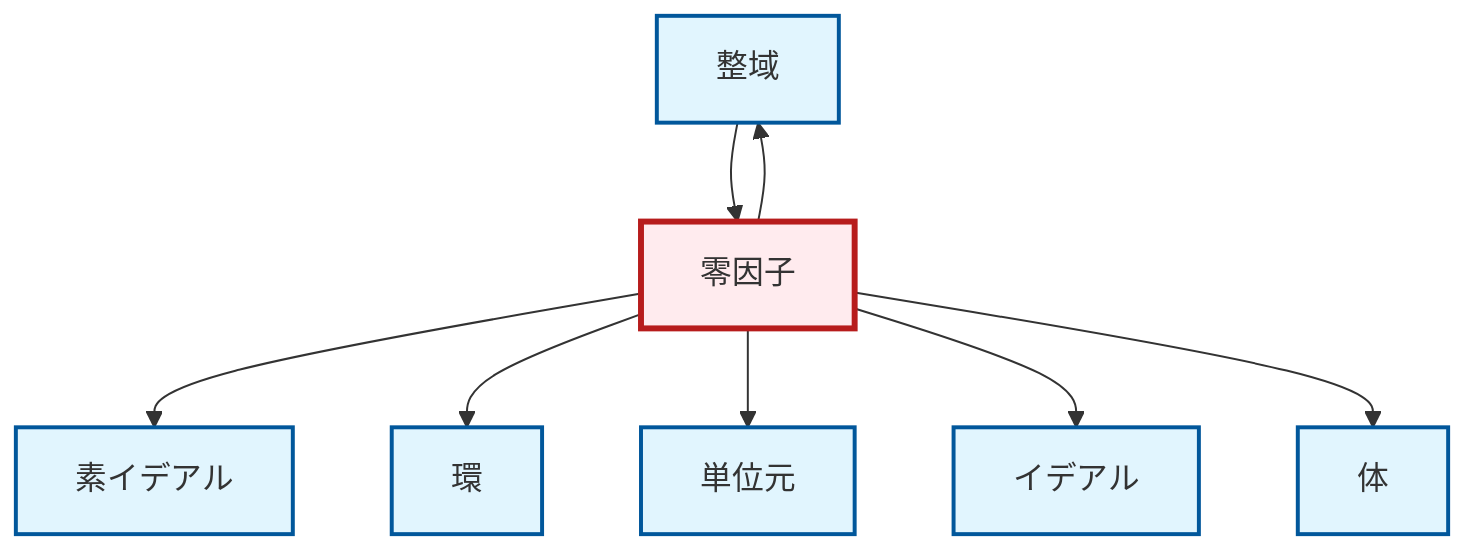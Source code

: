 graph TD
    classDef definition fill:#e1f5fe,stroke:#01579b,stroke-width:2px
    classDef theorem fill:#f3e5f5,stroke:#4a148c,stroke-width:2px
    classDef axiom fill:#fff3e0,stroke:#e65100,stroke-width:2px
    classDef example fill:#e8f5e9,stroke:#1b5e20,stroke-width:2px
    classDef current fill:#ffebee,stroke:#b71c1c,stroke-width:3px
    def-ideal["イデアル"]:::definition
    def-ring["環"]:::definition
    def-identity-element["単位元"]:::definition
    def-integral-domain["整域"]:::definition
    def-prime-ideal["素イデアル"]:::definition
    def-zero-divisor["零因子"]:::definition
    def-field["体"]:::definition
    def-zero-divisor --> def-prime-ideal
    def-zero-divisor --> def-ring
    def-integral-domain --> def-zero-divisor
    def-zero-divisor --> def-identity-element
    def-zero-divisor --> def-integral-domain
    def-zero-divisor --> def-ideal
    def-zero-divisor --> def-field
    class def-zero-divisor current